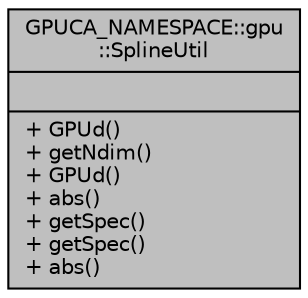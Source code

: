 digraph "GPUCA_NAMESPACE::gpu::SplineUtil"
{
 // INTERACTIVE_SVG=YES
  bgcolor="transparent";
  edge [fontname="Helvetica",fontsize="10",labelfontname="Helvetica",labelfontsize="10"];
  node [fontname="Helvetica",fontsize="10",shape=record];
  Node1 [label="{GPUCA_NAMESPACE::gpu\l::SplineUtil\n||+ GPUd()\l+ getNdim()\l+ GPUd()\l+ abs()\l+ getSpec()\l+ getSpec()\l+ abs()\l}",height=0.2,width=0.4,color="black", fillcolor="grey75", style="filled", fontcolor="black"];
}

